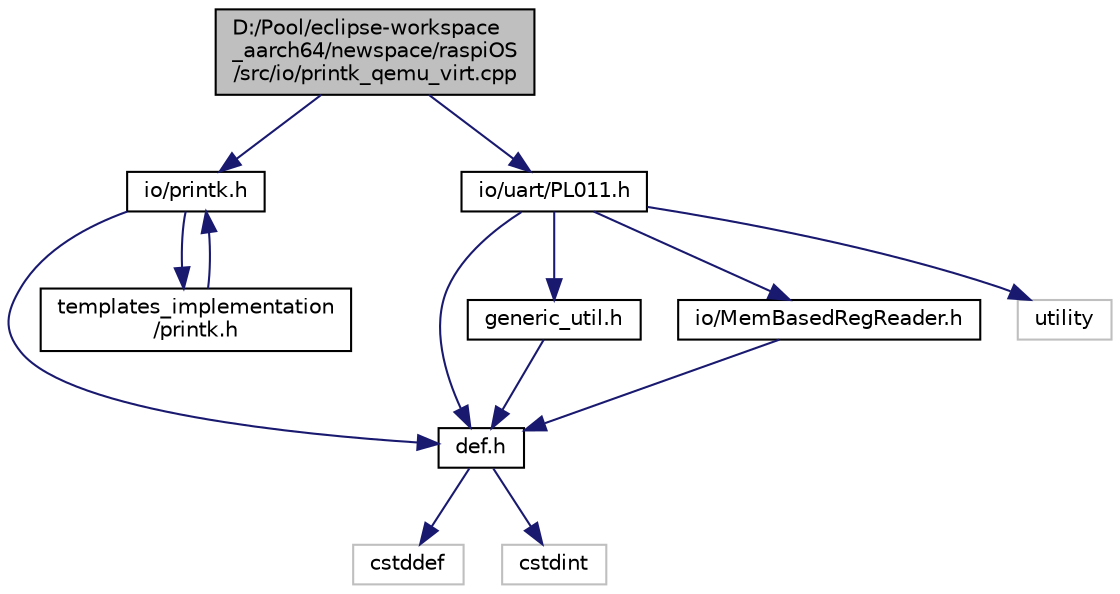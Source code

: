 digraph "D:/Pool/eclipse-workspace_aarch64/newspace/raspiOS/src/io/printk_qemu_virt.cpp"
{
  edge [fontname="Helvetica",fontsize="10",labelfontname="Helvetica",labelfontsize="10"];
  node [fontname="Helvetica",fontsize="10",shape=record];
  Node3683 [label="D:/Pool/eclipse-workspace\l_aarch64/newspace/raspiOS\l/src/io/printk_qemu_virt.cpp",height=0.2,width=0.4,color="black", fillcolor="grey75", style="filled", fontcolor="black"];
  Node3683 -> Node3684 [color="midnightblue",fontsize="10",style="solid",fontname="Helvetica"];
  Node3684 [label="io/printk.h",height=0.2,width=0.4,color="black", fillcolor="white", style="filled",URL="$dd/d17/io_2printk_8h.html"];
  Node3684 -> Node3685 [color="midnightblue",fontsize="10",style="solid",fontname="Helvetica"];
  Node3685 [label="def.h",height=0.2,width=0.4,color="black", fillcolor="white", style="filled",URL="$d4/da4/def_8h.html"];
  Node3685 -> Node3686 [color="midnightblue",fontsize="10",style="solid",fontname="Helvetica"];
  Node3686 [label="cstddef",height=0.2,width=0.4,color="grey75", fillcolor="white", style="filled"];
  Node3685 -> Node3687 [color="midnightblue",fontsize="10",style="solid",fontname="Helvetica"];
  Node3687 [label="cstdint",height=0.2,width=0.4,color="grey75", fillcolor="white", style="filled"];
  Node3684 -> Node3688 [color="midnightblue",fontsize="10",style="solid",fontname="Helvetica"];
  Node3688 [label="templates_implementation\l/printk.h",height=0.2,width=0.4,color="black", fillcolor="white", style="filled",URL="$d7/d95/templates__implementation_2printk_8h.html"];
  Node3688 -> Node3684 [color="midnightblue",fontsize="10",style="solid",fontname="Helvetica"];
  Node3683 -> Node3689 [color="midnightblue",fontsize="10",style="solid",fontname="Helvetica"];
  Node3689 [label="io/uart/PL011.h",height=0.2,width=0.4,color="black", fillcolor="white", style="filled",URL="$d1/dd1/_p_l011_8h.html"];
  Node3689 -> Node3685 [color="midnightblue",fontsize="10",style="solid",fontname="Helvetica"];
  Node3689 -> Node3690 [color="midnightblue",fontsize="10",style="solid",fontname="Helvetica"];
  Node3690 [label="generic_util.h",height=0.2,width=0.4,color="black", fillcolor="white", style="filled",URL="$d6/d93/generic__util_8h.html"];
  Node3690 -> Node3685 [color="midnightblue",fontsize="10",style="solid",fontname="Helvetica"];
  Node3689 -> Node3691 [color="midnightblue",fontsize="10",style="solid",fontname="Helvetica"];
  Node3691 [label="io/MemBasedRegReader.h",height=0.2,width=0.4,color="black", fillcolor="white", style="filled",URL="$da/d46/_mem_based_reg_reader_8h.html"];
  Node3691 -> Node3685 [color="midnightblue",fontsize="10",style="solid",fontname="Helvetica"];
  Node3689 -> Node3692 [color="midnightblue",fontsize="10",style="solid",fontname="Helvetica"];
  Node3692 [label="utility",height=0.2,width=0.4,color="grey75", fillcolor="white", style="filled"];
}
